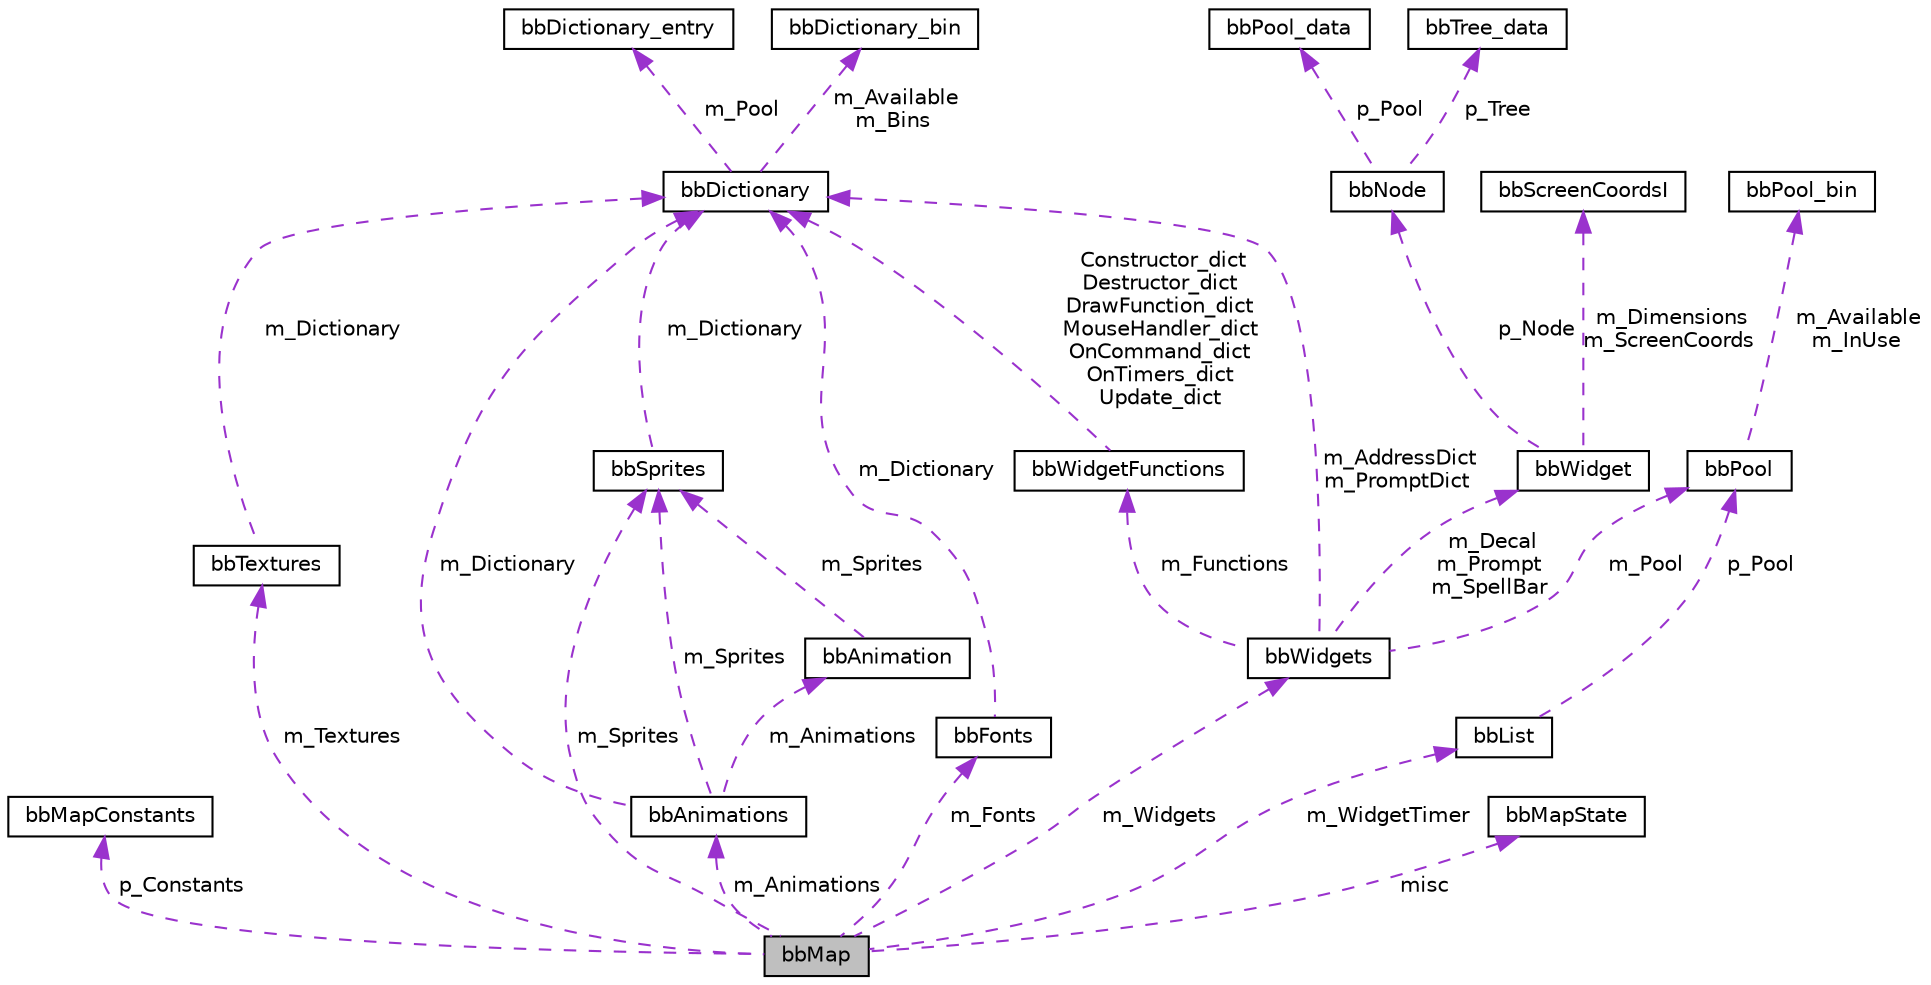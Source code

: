 digraph "bbMap"
{
 // LATEX_PDF_SIZE
  edge [fontname="Helvetica",fontsize="10",labelfontname="Helvetica",labelfontsize="10"];
  node [fontname="Helvetica",fontsize="10",shape=record];
  Node1 [label="bbMap",height=0.2,width=0.4,color="black", fillcolor="grey75", style="filled", fontcolor="black",tooltip=" "];
  Node2 -> Node1 [dir="back",color="darkorchid3",fontsize="10",style="dashed",label=" p_Constants" ,fontname="Helvetica"];
  Node2 [label="bbMapConstants",height=0.2,width=0.4,color="black", fillcolor="white", style="filled",URL="$structbbMapConstants.html",tooltip="contains data about the map"];
  Node3 -> Node1 [dir="back",color="darkorchid3",fontsize="10",style="dashed",label=" m_Textures" ,fontname="Helvetica"];
  Node3 [label="bbTextures",height=0.2,width=0.4,color="black", fillcolor="white", style="filled",URL="$structbbTextures.html",tooltip=" "];
  Node4 -> Node3 [dir="back",color="darkorchid3",fontsize="10",style="dashed",label=" m_Dictionary" ,fontname="Helvetica"];
  Node4 [label="bbDictionary",height=0.2,width=0.4,color="black", fillcolor="white", style="filled",URL="$structbbDictionary.html",tooltip=" "];
  Node5 -> Node4 [dir="back",color="darkorchid3",fontsize="10",style="dashed",label=" m_Pool" ,fontname="Helvetica"];
  Node5 [label="bbDictionary_entry",height=0.2,width=0.4,color="black", fillcolor="white", style="filled",URL="$structbbDictionary__entry.html",tooltip=" "];
  Node6 -> Node4 [dir="back",color="darkorchid3",fontsize="10",style="dashed",label=" m_Available\nm_Bins" ,fontname="Helvetica"];
  Node6 [label="bbDictionary_bin",height=0.2,width=0.4,color="black", fillcolor="white", style="filled",URL="$structbbDictionary__bin.html",tooltip=" "];
  Node7 -> Node1 [dir="back",color="darkorchid3",fontsize="10",style="dashed",label=" m_Sprites" ,fontname="Helvetica"];
  Node7 [label="bbSprites",height=0.2,width=0.4,color="black", fillcolor="white", style="filled",URL="$structbbSprites.html",tooltip=" "];
  Node4 -> Node7 [dir="back",color="darkorchid3",fontsize="10",style="dashed",label=" m_Dictionary" ,fontname="Helvetica"];
  Node8 -> Node1 [dir="back",color="darkorchid3",fontsize="10",style="dashed",label=" m_Animations" ,fontname="Helvetica"];
  Node8 [label="bbAnimations",height=0.2,width=0.4,color="black", fillcolor="white", style="filled",URL="$structbbAnimations.html",tooltip=" "];
  Node7 -> Node8 [dir="back",color="darkorchid3",fontsize="10",style="dashed",label=" m_Sprites" ,fontname="Helvetica"];
  Node9 -> Node8 [dir="back",color="darkorchid3",fontsize="10",style="dashed",label=" m_Animations" ,fontname="Helvetica"];
  Node9 [label="bbAnimation",height=0.2,width=0.4,color="black", fillcolor="white", style="filled",URL="$structbbAnimation.html",tooltip=" "];
  Node7 -> Node9 [dir="back",color="darkorchid3",fontsize="10",style="dashed",label=" m_Sprites" ,fontname="Helvetica"];
  Node4 -> Node8 [dir="back",color="darkorchid3",fontsize="10",style="dashed",label=" m_Dictionary" ,fontname="Helvetica"];
  Node10 -> Node1 [dir="back",color="darkorchid3",fontsize="10",style="dashed",label=" m_Fonts" ,fontname="Helvetica"];
  Node10 [label="bbFonts",height=0.2,width=0.4,color="black", fillcolor="white", style="filled",URL="$structbbFonts.html",tooltip="stuff for fonts and drawing sfText here"];
  Node4 -> Node10 [dir="back",color="darkorchid3",fontsize="10",style="dashed",label=" m_Dictionary" ,fontname="Helvetica"];
  Node11 -> Node1 [dir="back",color="darkorchid3",fontsize="10",style="dashed",label=" m_Widgets" ,fontname="Helvetica"];
  Node11 [label="bbWidgets",height=0.2,width=0.4,color="black", fillcolor="white", style="filled",URL="$structbbWidgets.html",tooltip=" "];
  Node12 -> Node11 [dir="back",color="darkorchid3",fontsize="10",style="dashed",label=" m_Pool" ,fontname="Helvetica"];
  Node12 [label="bbPool",height=0.2,width=0.4,color="black", fillcolor="white", style="filled",URL="$structbbPool.html",tooltip=" "];
  Node13 -> Node12 [dir="back",color="darkorchid3",fontsize="10",style="dashed",label=" m_Available\nm_InUse" ,fontname="Helvetica"];
  Node13 [label="bbPool_bin",height=0.2,width=0.4,color="black", fillcolor="white", style="filled",URL="$structbbPool__bin.html",tooltip=" "];
  Node4 -> Node11 [dir="back",color="darkorchid3",fontsize="10",style="dashed",label=" m_AddressDict\nm_PromptDict" ,fontname="Helvetica"];
  Node14 -> Node11 [dir="back",color="darkorchid3",fontsize="10",style="dashed",label=" m_Functions" ,fontname="Helvetica"];
  Node14 [label="bbWidgetFunctions",height=0.2,width=0.4,color="black", fillcolor="white", style="filled",URL="$structbbWidgetFunctions.html",tooltip=" "];
  Node4 -> Node14 [dir="back",color="darkorchid3",fontsize="10",style="dashed",label=" Constructor_dict\nDestructor_dict\nDrawFunction_dict\nMouseHandler_dict\nOnCommand_dict\nOnTimers_dict\nUpdate_dict" ,fontname="Helvetica"];
  Node15 -> Node11 [dir="back",color="darkorchid3",fontsize="10",style="dashed",label=" m_Decal\nm_Prompt\nm_SpellBar" ,fontname="Helvetica"];
  Node15 [label="bbWidget",height=0.2,width=0.4,color="black", fillcolor="white", style="filled",URL="$structbbWidget.html",tooltip=" "];
  Node16 -> Node15 [dir="back",color="darkorchid3",fontsize="10",style="dashed",label=" p_Node" ,fontname="Helvetica"];
  Node16 [label="bbNode",height=0.2,width=0.4,color="black", fillcolor="white", style="filled",URL="$structbbNode.html",tooltip=" "];
  Node17 -> Node16 [dir="back",color="darkorchid3",fontsize="10",style="dashed",label=" p_Pool" ,fontname="Helvetica"];
  Node17 [label="bbPool_data",height=0.2,width=0.4,color="black", fillcolor="white", style="filled",URL="$structbbPool__data.html",tooltip=" "];
  Node18 -> Node16 [dir="back",color="darkorchid3",fontsize="10",style="dashed",label=" p_Tree" ,fontname="Helvetica"];
  Node18 [label="bbTree_data",height=0.2,width=0.4,color="black", fillcolor="white", style="filled",URL="$structbbTree__data.html",tooltip=" "];
  Node19 -> Node15 [dir="back",color="darkorchid3",fontsize="10",style="dashed",label=" m_Dimensions\nm_ScreenCoords" ,fontname="Helvetica"];
  Node19 [label="bbScreenCoordsI",height=0.2,width=0.4,color="black", fillcolor="white", style="filled",URL="$structbbScreenCoordsI.html",tooltip="Fixed point, 2d coordinates, precision given by bbMap::m_ScreenPPP."];
  Node20 -> Node1 [dir="back",color="darkorchid3",fontsize="10",style="dashed",label=" m_WidgetTimer" ,fontname="Helvetica"];
  Node20 [label="bbList",height=0.2,width=0.4,color="black", fillcolor="white", style="filled",URL="$structbbList.html",tooltip=" "];
  Node12 -> Node20 [dir="back",color="darkorchid3",fontsize="10",style="dashed",label=" p_Pool" ,fontname="Helvetica"];
  Node21 -> Node1 [dir="back",color="darkorchid3",fontsize="10",style="dashed",label=" misc" ,fontname="Helvetica"];
  Node21 [label="bbMapState",height=0.2,width=0.4,color="black", fillcolor="white", style="filled",URL="$structbbMapState.html",tooltip=" "];
}
